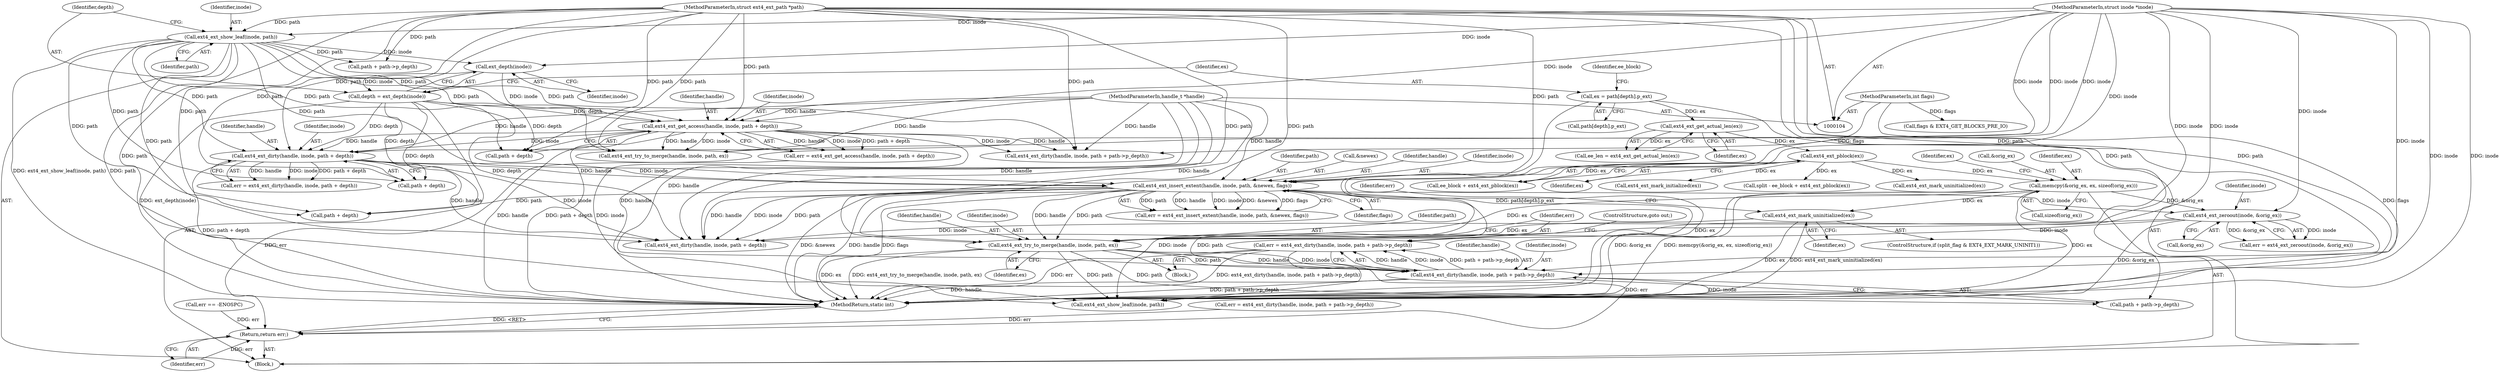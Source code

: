 digraph "0_linux_dee1f973ca341c266229faa5a1a5bb268bed3531_2@integer" {
"1000322" [label="(Call,err = ext4_ext_dirty(handle, inode, path + path->p_depth))"];
"1000324" [label="(Call,ext4_ext_dirty(handle, inode, path + path->p_depth))"];
"1000317" [label="(Call,ext4_ext_try_to_merge(handle, inode, path, ex))"];
"1000285" [label="(Call,ext4_ext_insert_extent(handle, inode, path, &newex, flags))"];
"1000245" [label="(Call,ext4_ext_dirty(handle, inode, path + depth))"];
"1000179" [label="(Call,ext4_ext_get_access(handle, inode, path + depth))"];
"1000105" [label="(MethodParameterIn,handle_t *handle)"];
"1000140" [label="(Call,ext_depth(inode))"];
"1000135" [label="(Call,ext4_ext_show_leaf(inode, path))"];
"1000106" [label="(MethodParameterIn,struct inode *inode)"];
"1000107" [label="(MethodParameterIn,struct ext4_ext_path *path)"];
"1000138" [label="(Call,depth = ext_depth(inode))"];
"1000110" [label="(MethodParameterIn,int flags)"];
"1000304" [label="(Call,ext4_ext_zeroout(inode, &orig_ex))"];
"1000223" [label="(Call,memcpy(&orig_ex, ex, sizeof(orig_ex)))"];
"1000165" [label="(Call,ext4_ext_pblock(ex))"];
"1000157" [label="(Call,ext4_ext_get_actual_len(ex))"];
"1000142" [label="(Call,ex = path[depth].p_ext)"];
"1000241" [label="(Call,ext4_ext_mark_uninitialized(ex))"];
"1000341" [label="(Return,return err;)"];
"1000140" [label="(Call,ext_depth(inode))"];
"1000317" [label="(Call,ext4_ext_try_to_merge(handle, inode, path, ex))"];
"1000110" [label="(MethodParameterIn,int flags)"];
"1000246" [label="(Identifier,handle)"];
"1000177" [label="(Call,err = ext4_ext_get_access(handle, inode, path + depth))"];
"1000341" [label="(Return,return err;)"];
"1000291" [label="(Identifier,flags)"];
"1000354" [label="(Call,path + depth)"];
"1000306" [label="(Call,&orig_ex)"];
"1000285" [label="(Call,ext4_ext_insert_extent(handle, inode, path, &newex, flags))"];
"1000161" [label="(Call,split - ee_block + ext4_ext_pblock(ex))"];
"1000155" [label="(Call,ee_len = ext4_ext_get_actual_len(ex))"];
"1000181" [label="(Identifier,inode)"];
"1000321" [label="(Identifier,ex)"];
"1000136" [label="(Identifier,inode)"];
"1000237" [label="(ControlStructure,if (split_flag & EXT4_EXT_MARK_UNINIT1))"];
"1000231" [label="(Identifier,ex)"];
"1000342" [label="(Identifier,err)"];
"1000223" [label="(Call,memcpy(&orig_ex, ex, sizeof(orig_ex)))"];
"1000139" [label="(Identifier,depth)"];
"1000142" [label="(Call,ex = path[depth].p_ext)"];
"1000179" [label="(Call,ext4_ext_get_access(handle, inode, path + depth))"];
"1000138" [label="(Call,depth = ext_depth(inode))"];
"1000320" [label="(Identifier,path)"];
"1000338" [label="(Call,ext4_ext_show_leaf(inode, path))"];
"1000302" [label="(Call,err = ext4_ext_zeroout(inode, &orig_ex))"];
"1000325" [label="(Identifier,handle)"];
"1000288" [label="(Identifier,path)"];
"1000322" [label="(Call,err = ext4_ext_dirty(handle, inode, path + path->p_depth))"];
"1000318" [label="(Identifier,handle)"];
"1000323" [label="(Identifier,err)"];
"1000243" [label="(Call,err = ext4_ext_dirty(handle, inode, path + depth))"];
"1000283" [label="(Call,err = ext4_ext_insert_extent(handle, inode, path, &newex, flags))"];
"1000217" [label="(Call,path + path->p_depth)"];
"1000305" [label="(Identifier,inode)"];
"1000144" [label="(Call,path[depth].p_ext)"];
"1000204" [label="(Call,flags & EXT4_GET_BLOCKS_PRE_IO)"];
"1000212" [label="(Call,err = ext4_ext_dirty(handle, inode, path + path->p_depth))"];
"1000326" [label="(Identifier,inode)"];
"1000304" [label="(Call,ext4_ext_zeroout(inode, &orig_ex))"];
"1000224" [label="(Call,&orig_ex)"];
"1000135" [label="(Call,ext4_ext_show_leaf(inode, path))"];
"1000289" [label="(Call,&newex)"];
"1000351" [label="(Call,ext4_ext_dirty(handle, inode, path + depth))"];
"1000286" [label="(Identifier,handle)"];
"1000242" [label="(Identifier,ex)"];
"1000197" [label="(Call,ext4_ext_mark_uninitialized(ex))"];
"1000248" [label="(Call,path + depth)"];
"1000163" [label="(Call,ee_block + ext4_ext_pblock(ex))"];
"1000294" [label="(Call,err == -ENOSPC)"];
"1000245" [label="(Call,ext4_ext_dirty(handle, inode, path + depth))"];
"1000247" [label="(Identifier,inode)"];
"1000158" [label="(Identifier,ex)"];
"1000165" [label="(Call,ext4_ext_pblock(ex))"];
"1000166" [label="(Identifier,ex)"];
"1000359" [label="(MethodReturn,static int)"];
"1000182" [label="(Call,path + depth)"];
"1000241" [label="(Call,ext4_ext_mark_uninitialized(ex))"];
"1000200" [label="(Call,ext4_ext_mark_initialized(ex))"];
"1000107" [label="(MethodParameterIn,struct ext4_ext_path *path)"];
"1000301" [label="(Block,)"];
"1000287" [label="(Identifier,inode)"];
"1000207" [label="(Call,ext4_ext_try_to_merge(handle, inode, path, ex))"];
"1000214" [label="(Call,ext4_ext_dirty(handle, inode, path + path->p_depth))"];
"1000111" [label="(Block,)"];
"1000157" [label="(Call,ext4_ext_get_actual_len(ex))"];
"1000150" [label="(Identifier,ee_block)"];
"1000319" [label="(Identifier,inode)"];
"1000226" [label="(Identifier,ex)"];
"1000141" [label="(Identifier,inode)"];
"1000244" [label="(Identifier,err)"];
"1000180" [label="(Identifier,handle)"];
"1000227" [label="(Call,sizeof(orig_ex))"];
"1000137" [label="(Identifier,path)"];
"1000105" [label="(MethodParameterIn,handle_t *handle)"];
"1000332" [label="(ControlStructure,goto out;)"];
"1000106" [label="(MethodParameterIn,struct inode *inode)"];
"1000143" [label="(Identifier,ex)"];
"1000327" [label="(Call,path + path->p_depth)"];
"1000324" [label="(Call,ext4_ext_dirty(handle, inode, path + path->p_depth))"];
"1000322" -> "1000301"  [label="AST: "];
"1000322" -> "1000324"  [label="CFG: "];
"1000323" -> "1000322"  [label="AST: "];
"1000324" -> "1000322"  [label="AST: "];
"1000332" -> "1000322"  [label="CFG: "];
"1000322" -> "1000359"  [label="DDG: ext4_ext_dirty(handle, inode, path + path->p_depth)"];
"1000322" -> "1000359"  [label="DDG: err"];
"1000324" -> "1000322"  [label="DDG: handle"];
"1000324" -> "1000322"  [label="DDG: inode"];
"1000324" -> "1000322"  [label="DDG: path + path->p_depth"];
"1000322" -> "1000341"  [label="DDG: err"];
"1000324" -> "1000327"  [label="CFG: "];
"1000325" -> "1000324"  [label="AST: "];
"1000326" -> "1000324"  [label="AST: "];
"1000327" -> "1000324"  [label="AST: "];
"1000324" -> "1000359"  [label="DDG: handle"];
"1000324" -> "1000359"  [label="DDG: path + path->p_depth"];
"1000317" -> "1000324"  [label="DDG: handle"];
"1000317" -> "1000324"  [label="DDG: inode"];
"1000317" -> "1000324"  [label="DDG: path"];
"1000105" -> "1000324"  [label="DDG: handle"];
"1000106" -> "1000324"  [label="DDG: inode"];
"1000107" -> "1000324"  [label="DDG: path"];
"1000324" -> "1000338"  [label="DDG: inode"];
"1000317" -> "1000301"  [label="AST: "];
"1000317" -> "1000321"  [label="CFG: "];
"1000318" -> "1000317"  [label="AST: "];
"1000319" -> "1000317"  [label="AST: "];
"1000320" -> "1000317"  [label="AST: "];
"1000321" -> "1000317"  [label="AST: "];
"1000323" -> "1000317"  [label="CFG: "];
"1000317" -> "1000359"  [label="DDG: ex"];
"1000317" -> "1000359"  [label="DDG: ext4_ext_try_to_merge(handle, inode, path, ex)"];
"1000285" -> "1000317"  [label="DDG: handle"];
"1000285" -> "1000317"  [label="DDG: path"];
"1000105" -> "1000317"  [label="DDG: handle"];
"1000304" -> "1000317"  [label="DDG: inode"];
"1000106" -> "1000317"  [label="DDG: inode"];
"1000107" -> "1000317"  [label="DDG: path"];
"1000223" -> "1000317"  [label="DDG: ex"];
"1000241" -> "1000317"  [label="DDG: ex"];
"1000317" -> "1000327"  [label="DDG: path"];
"1000317" -> "1000338"  [label="DDG: path"];
"1000285" -> "1000283"  [label="AST: "];
"1000285" -> "1000291"  [label="CFG: "];
"1000286" -> "1000285"  [label="AST: "];
"1000287" -> "1000285"  [label="AST: "];
"1000288" -> "1000285"  [label="AST: "];
"1000289" -> "1000285"  [label="AST: "];
"1000291" -> "1000285"  [label="AST: "];
"1000283" -> "1000285"  [label="CFG: "];
"1000285" -> "1000359"  [label="DDG: handle"];
"1000285" -> "1000359"  [label="DDG: flags"];
"1000285" -> "1000359"  [label="DDG: &newex"];
"1000285" -> "1000283"  [label="DDG: path"];
"1000285" -> "1000283"  [label="DDG: handle"];
"1000285" -> "1000283"  [label="DDG: inode"];
"1000285" -> "1000283"  [label="DDG: &newex"];
"1000285" -> "1000283"  [label="DDG: flags"];
"1000245" -> "1000285"  [label="DDG: handle"];
"1000245" -> "1000285"  [label="DDG: inode"];
"1000105" -> "1000285"  [label="DDG: handle"];
"1000106" -> "1000285"  [label="DDG: inode"];
"1000107" -> "1000285"  [label="DDG: path"];
"1000135" -> "1000285"  [label="DDG: path"];
"1000110" -> "1000285"  [label="DDG: flags"];
"1000285" -> "1000304"  [label="DDG: inode"];
"1000285" -> "1000338"  [label="DDG: inode"];
"1000285" -> "1000338"  [label="DDG: path"];
"1000285" -> "1000351"  [label="DDG: handle"];
"1000285" -> "1000351"  [label="DDG: inode"];
"1000285" -> "1000351"  [label="DDG: path"];
"1000285" -> "1000354"  [label="DDG: path"];
"1000245" -> "1000243"  [label="AST: "];
"1000245" -> "1000248"  [label="CFG: "];
"1000246" -> "1000245"  [label="AST: "];
"1000247" -> "1000245"  [label="AST: "];
"1000248" -> "1000245"  [label="AST: "];
"1000243" -> "1000245"  [label="CFG: "];
"1000245" -> "1000359"  [label="DDG: path + depth"];
"1000245" -> "1000243"  [label="DDG: handle"];
"1000245" -> "1000243"  [label="DDG: inode"];
"1000245" -> "1000243"  [label="DDG: path + depth"];
"1000179" -> "1000245"  [label="DDG: handle"];
"1000179" -> "1000245"  [label="DDG: inode"];
"1000105" -> "1000245"  [label="DDG: handle"];
"1000106" -> "1000245"  [label="DDG: inode"];
"1000107" -> "1000245"  [label="DDG: path"];
"1000135" -> "1000245"  [label="DDG: path"];
"1000138" -> "1000245"  [label="DDG: depth"];
"1000245" -> "1000351"  [label="DDG: handle"];
"1000245" -> "1000351"  [label="DDG: inode"];
"1000179" -> "1000177"  [label="AST: "];
"1000179" -> "1000182"  [label="CFG: "];
"1000180" -> "1000179"  [label="AST: "];
"1000181" -> "1000179"  [label="AST: "];
"1000182" -> "1000179"  [label="AST: "];
"1000177" -> "1000179"  [label="CFG: "];
"1000179" -> "1000359"  [label="DDG: path + depth"];
"1000179" -> "1000359"  [label="DDG: handle"];
"1000179" -> "1000177"  [label="DDG: handle"];
"1000179" -> "1000177"  [label="DDG: inode"];
"1000179" -> "1000177"  [label="DDG: path + depth"];
"1000105" -> "1000179"  [label="DDG: handle"];
"1000140" -> "1000179"  [label="DDG: inode"];
"1000106" -> "1000179"  [label="DDG: inode"];
"1000135" -> "1000179"  [label="DDG: path"];
"1000107" -> "1000179"  [label="DDG: path"];
"1000138" -> "1000179"  [label="DDG: depth"];
"1000179" -> "1000207"  [label="DDG: handle"];
"1000179" -> "1000207"  [label="DDG: inode"];
"1000179" -> "1000214"  [label="DDG: handle"];
"1000179" -> "1000214"  [label="DDG: inode"];
"1000179" -> "1000338"  [label="DDG: inode"];
"1000105" -> "1000104"  [label="AST: "];
"1000105" -> "1000359"  [label="DDG: handle"];
"1000105" -> "1000207"  [label="DDG: handle"];
"1000105" -> "1000214"  [label="DDG: handle"];
"1000105" -> "1000351"  [label="DDG: handle"];
"1000140" -> "1000138"  [label="AST: "];
"1000140" -> "1000141"  [label="CFG: "];
"1000141" -> "1000140"  [label="AST: "];
"1000138" -> "1000140"  [label="CFG: "];
"1000140" -> "1000138"  [label="DDG: inode"];
"1000135" -> "1000140"  [label="DDG: inode"];
"1000106" -> "1000140"  [label="DDG: inode"];
"1000135" -> "1000111"  [label="AST: "];
"1000135" -> "1000137"  [label="CFG: "];
"1000136" -> "1000135"  [label="AST: "];
"1000137" -> "1000135"  [label="AST: "];
"1000139" -> "1000135"  [label="CFG: "];
"1000135" -> "1000359"  [label="DDG: ext4_ext_show_leaf(inode, path)"];
"1000106" -> "1000135"  [label="DDG: inode"];
"1000107" -> "1000135"  [label="DDG: path"];
"1000135" -> "1000182"  [label="DDG: path"];
"1000135" -> "1000207"  [label="DDG: path"];
"1000135" -> "1000214"  [label="DDG: path"];
"1000135" -> "1000217"  [label="DDG: path"];
"1000135" -> "1000248"  [label="DDG: path"];
"1000135" -> "1000338"  [label="DDG: path"];
"1000135" -> "1000351"  [label="DDG: path"];
"1000135" -> "1000354"  [label="DDG: path"];
"1000106" -> "1000104"  [label="AST: "];
"1000106" -> "1000359"  [label="DDG: inode"];
"1000106" -> "1000207"  [label="DDG: inode"];
"1000106" -> "1000214"  [label="DDG: inode"];
"1000106" -> "1000304"  [label="DDG: inode"];
"1000106" -> "1000338"  [label="DDG: inode"];
"1000106" -> "1000351"  [label="DDG: inode"];
"1000107" -> "1000104"  [label="AST: "];
"1000107" -> "1000359"  [label="DDG: path"];
"1000107" -> "1000182"  [label="DDG: path"];
"1000107" -> "1000207"  [label="DDG: path"];
"1000107" -> "1000214"  [label="DDG: path"];
"1000107" -> "1000217"  [label="DDG: path"];
"1000107" -> "1000248"  [label="DDG: path"];
"1000107" -> "1000327"  [label="DDG: path"];
"1000107" -> "1000338"  [label="DDG: path"];
"1000107" -> "1000351"  [label="DDG: path"];
"1000107" -> "1000354"  [label="DDG: path"];
"1000138" -> "1000111"  [label="AST: "];
"1000139" -> "1000138"  [label="AST: "];
"1000143" -> "1000138"  [label="CFG: "];
"1000138" -> "1000359"  [label="DDG: ext_depth(inode)"];
"1000138" -> "1000182"  [label="DDG: depth"];
"1000138" -> "1000248"  [label="DDG: depth"];
"1000138" -> "1000351"  [label="DDG: depth"];
"1000138" -> "1000354"  [label="DDG: depth"];
"1000110" -> "1000104"  [label="AST: "];
"1000110" -> "1000359"  [label="DDG: flags"];
"1000110" -> "1000204"  [label="DDG: flags"];
"1000304" -> "1000302"  [label="AST: "];
"1000304" -> "1000306"  [label="CFG: "];
"1000305" -> "1000304"  [label="AST: "];
"1000306" -> "1000304"  [label="AST: "];
"1000302" -> "1000304"  [label="CFG: "];
"1000304" -> "1000359"  [label="DDG: &orig_ex"];
"1000304" -> "1000302"  [label="DDG: inode"];
"1000304" -> "1000302"  [label="DDG: &orig_ex"];
"1000223" -> "1000304"  [label="DDG: &orig_ex"];
"1000304" -> "1000351"  [label="DDG: inode"];
"1000223" -> "1000111"  [label="AST: "];
"1000223" -> "1000227"  [label="CFG: "];
"1000224" -> "1000223"  [label="AST: "];
"1000226" -> "1000223"  [label="AST: "];
"1000227" -> "1000223"  [label="AST: "];
"1000231" -> "1000223"  [label="CFG: "];
"1000223" -> "1000359"  [label="DDG: memcpy(&orig_ex, ex, sizeof(orig_ex))"];
"1000223" -> "1000359"  [label="DDG: ex"];
"1000223" -> "1000359"  [label="DDG: &orig_ex"];
"1000165" -> "1000223"  [label="DDG: ex"];
"1000223" -> "1000241"  [label="DDG: ex"];
"1000165" -> "1000163"  [label="AST: "];
"1000165" -> "1000166"  [label="CFG: "];
"1000166" -> "1000165"  [label="AST: "];
"1000163" -> "1000165"  [label="CFG: "];
"1000165" -> "1000359"  [label="DDG: ex"];
"1000165" -> "1000161"  [label="DDG: ex"];
"1000165" -> "1000163"  [label="DDG: ex"];
"1000157" -> "1000165"  [label="DDG: ex"];
"1000165" -> "1000197"  [label="DDG: ex"];
"1000165" -> "1000200"  [label="DDG: ex"];
"1000157" -> "1000155"  [label="AST: "];
"1000157" -> "1000158"  [label="CFG: "];
"1000158" -> "1000157"  [label="AST: "];
"1000155" -> "1000157"  [label="CFG: "];
"1000157" -> "1000155"  [label="DDG: ex"];
"1000142" -> "1000157"  [label="DDG: ex"];
"1000142" -> "1000111"  [label="AST: "];
"1000142" -> "1000144"  [label="CFG: "];
"1000143" -> "1000142"  [label="AST: "];
"1000144" -> "1000142"  [label="AST: "];
"1000150" -> "1000142"  [label="CFG: "];
"1000142" -> "1000359"  [label="DDG: path[depth].p_ext"];
"1000241" -> "1000237"  [label="AST: "];
"1000241" -> "1000242"  [label="CFG: "];
"1000242" -> "1000241"  [label="AST: "];
"1000244" -> "1000241"  [label="CFG: "];
"1000241" -> "1000359"  [label="DDG: ex"];
"1000241" -> "1000359"  [label="DDG: ext4_ext_mark_uninitialized(ex)"];
"1000341" -> "1000111"  [label="AST: "];
"1000341" -> "1000342"  [label="CFG: "];
"1000342" -> "1000341"  [label="AST: "];
"1000359" -> "1000341"  [label="CFG: "];
"1000341" -> "1000359"  [label="DDG: <RET>"];
"1000342" -> "1000341"  [label="DDG: err"];
"1000177" -> "1000341"  [label="DDG: err"];
"1000294" -> "1000341"  [label="DDG: err"];
"1000212" -> "1000341"  [label="DDG: err"];
}

